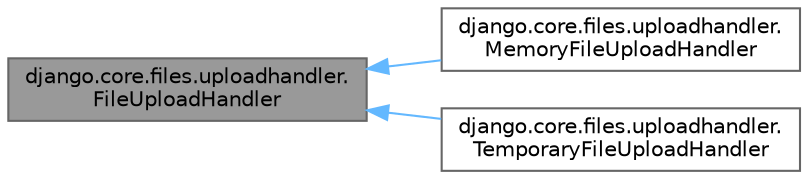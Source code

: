 digraph "django.core.files.uploadhandler.FileUploadHandler"
{
 // LATEX_PDF_SIZE
  bgcolor="transparent";
  edge [fontname=Helvetica,fontsize=10,labelfontname=Helvetica,labelfontsize=10];
  node [fontname=Helvetica,fontsize=10,shape=box,height=0.2,width=0.4];
  rankdir="LR";
  Node1 [id="Node000001",label="django.core.files.uploadhandler.\lFileUploadHandler",height=0.2,width=0.4,color="gray40", fillcolor="grey60", style="filled", fontcolor="black",tooltip=" "];
  Node1 -> Node2 [id="edge3_Node000001_Node000002",dir="back",color="steelblue1",style="solid",tooltip=" "];
  Node2 [id="Node000002",label="django.core.files.uploadhandler.\lMemoryFileUploadHandler",height=0.2,width=0.4,color="gray40", fillcolor="white", style="filled",URL="$classdjango_1_1core_1_1files_1_1uploadhandler_1_1MemoryFileUploadHandler.html",tooltip=" "];
  Node1 -> Node3 [id="edge4_Node000001_Node000003",dir="back",color="steelblue1",style="solid",tooltip=" "];
  Node3 [id="Node000003",label="django.core.files.uploadhandler.\lTemporaryFileUploadHandler",height=0.2,width=0.4,color="gray40", fillcolor="white", style="filled",URL="$classdjango_1_1core_1_1files_1_1uploadhandler_1_1TemporaryFileUploadHandler.html",tooltip=" "];
}
